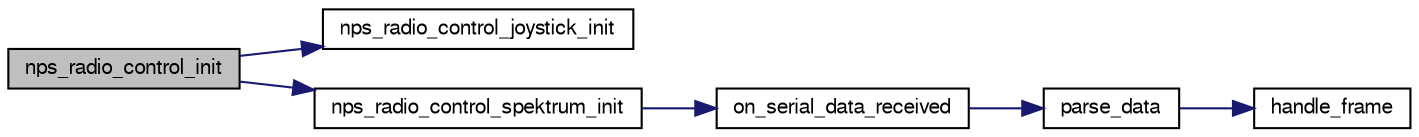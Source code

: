 digraph "nps_radio_control_init"
{
  edge [fontname="FreeSans",fontsize="10",labelfontname="FreeSans",labelfontsize="10"];
  node [fontname="FreeSans",fontsize="10",shape=record];
  rankdir="LR";
  Node1 [label="nps_radio_control_init",height=0.2,width=0.4,color="black", fillcolor="grey75", style="filled", fontcolor="black"];
  Node1 -> Node2 [color="midnightblue",fontsize="10",style="solid",fontname="FreeSans"];
  Node2 [label="nps_radio_control_joystick_init",height=0.2,width=0.4,color="black", fillcolor="white", style="filled",URL="$nps__radio__control__joystick_8c.html#a9a7bfae7d77d8c6d3baa7c313c3097f7",tooltip="Initializes SDL and the joystick. "];
  Node1 -> Node3 [color="midnightblue",fontsize="10",style="solid",fontname="FreeSans"];
  Node3 [label="nps_radio_control_spektrum_init",height=0.2,width=0.4,color="black", fillcolor="white", style="filled",URL="$nps__radio__control__spektrum_8c.html#a5ef81d6ecf86b47643a0c2f0eae06c6c"];
  Node3 -> Node4 [color="midnightblue",fontsize="10",style="solid",fontname="FreeSans"];
  Node4 [label="on_serial_data_received",height=0.2,width=0.4,color="black", fillcolor="white", style="filled",URL="$nps__radio__control__spektrum_8c.html#a96e61646754bf2df198da01db1a0349f"];
  Node4 -> Node5 [color="midnightblue",fontsize="10",style="solid",fontname="FreeSans"];
  Node5 [label="parse_data",height=0.2,width=0.4,color="black", fillcolor="white", style="filled",URL="$nps__radio__control__spektrum_8c.html#aa1a478ee9c3837d8cb5aa3a856f81463"];
  Node5 -> Node6 [color="midnightblue",fontsize="10",style="solid",fontname="FreeSans"];
  Node6 [label="handle_frame",height=0.2,width=0.4,color="black", fillcolor="white", style="filled",URL="$nps__radio__control__spektrum_8c.html#a4d2d41d6a739ed6c32a752699660c355"];
}

